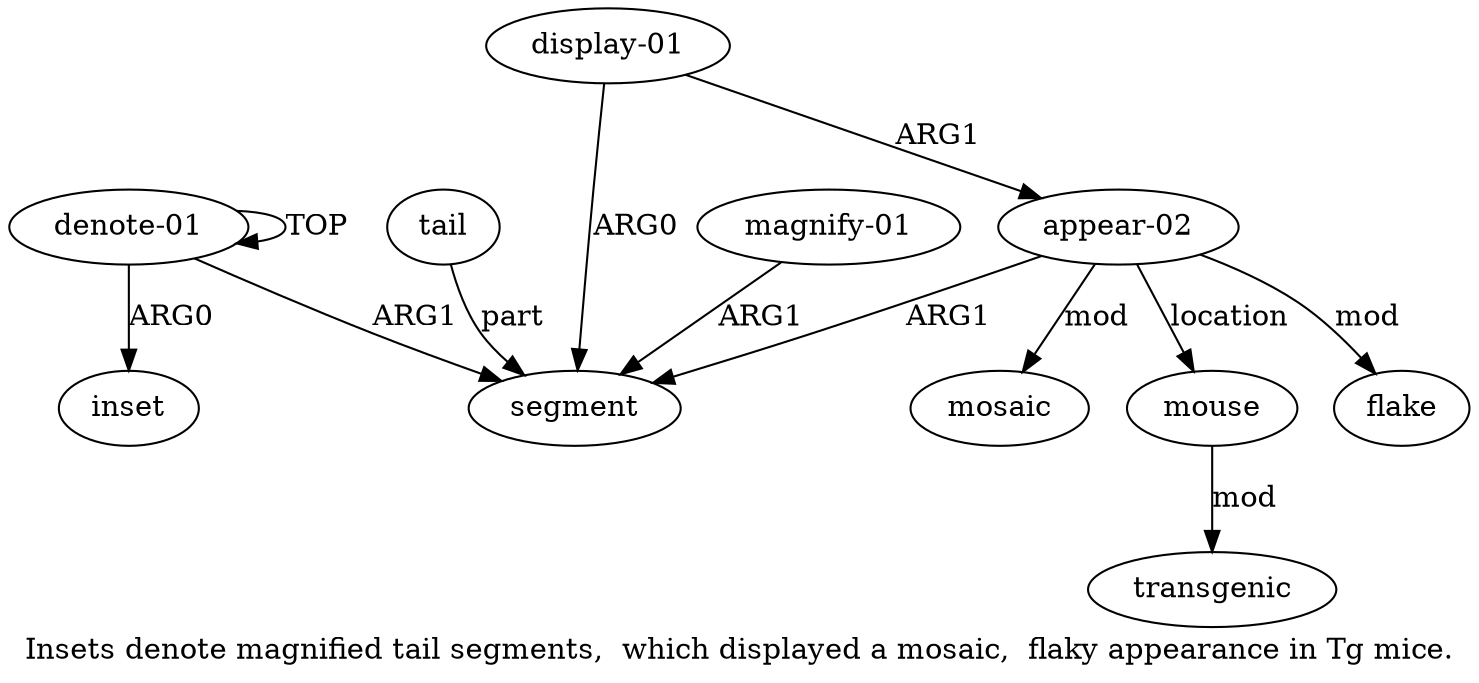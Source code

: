 digraph  {
	graph [label="Insets denote magnified tail segments,  which displayed a mosaic,  flaky appearance in Tg mice."];
	node [label="\N"];
	a10	 [color=black,
		gold_ind=10,
		gold_label=transgenic,
		label=transgenic,
		test_ind=10,
		test_label=transgenic];
	a1	 [color=black,
		gold_ind=1,
		gold_label=inset,
		label=inset,
		test_ind=1,
		test_label=inset];
	a0	 [color=black,
		gold_ind=0,
		gold_label="denote-01",
		label="denote-01",
		test_ind=0,
		test_label="denote-01"];
	a0 -> a1 [key=0,
	color=black,
	gold_label=ARG0,
	label=ARG0,
	test_label=ARG0];
a0 -> a0 [key=0,
color=black,
gold_label=TOP,
label=TOP,
test_label=TOP];
a2 [color=black,
gold_ind=2,
gold_label=segment,
label=segment,
test_ind=2,
test_label=segment];
a0 -> a2 [key=0,
color=black,
gold_label=ARG1,
label=ARG1,
test_label=ARG1];
a3 [color=black,
gold_ind=3,
gold_label=tail,
label=tail,
test_ind=3,
test_label=tail];
a3 -> a2 [key=0,
color=black,
gold_label=part,
label=part,
test_label=part];
a5 [color=black,
gold_ind=5,
gold_label="display-01",
label="display-01",
test_ind=5,
test_label="display-01"];
a5 -> a2 [key=0,
color=black,
gold_label=ARG0,
label=ARG0,
test_label=ARG0];
a6 [color=black,
gold_ind=6,
gold_label="appear-02",
label="appear-02",
test_ind=6,
test_label="appear-02"];
a5 -> a6 [key=0,
color=black,
gold_label=ARG1,
label=ARG1,
test_label=ARG1];
a4 [color=black,
gold_ind=4,
gold_label="magnify-01",
label="magnify-01",
test_ind=4,
test_label="magnify-01"];
a4 -> a2 [key=0,
color=black,
gold_label=ARG1,
label=ARG1,
test_label=ARG1];
a7 [color=black,
gold_ind=7,
gold_label=mosaic,
label=mosaic,
test_ind=7,
test_label=mosaic];
a6 -> a2 [key=0,
color=black,
gold_label=ARG1,
label=ARG1,
test_label=ARG1];
a6 -> a7 [key=0,
color=black,
gold_label=mod,
label=mod,
test_label=mod];
a9 [color=black,
gold_ind=9,
gold_label=mouse,
label=mouse,
test_ind=9,
test_label=mouse];
a6 -> a9 [key=0,
color=black,
gold_label=location,
label=location,
test_label=location];
a8 [color=black,
gold_ind=8,
gold_label=flake,
label=flake,
test_ind=8,
test_label=flake];
a6 -> a8 [key=0,
color=black,
gold_label=mod,
label=mod,
test_label=mod];
a9 -> a10 [key=0,
color=black,
gold_label=mod,
label=mod,
test_label=mod];
}
